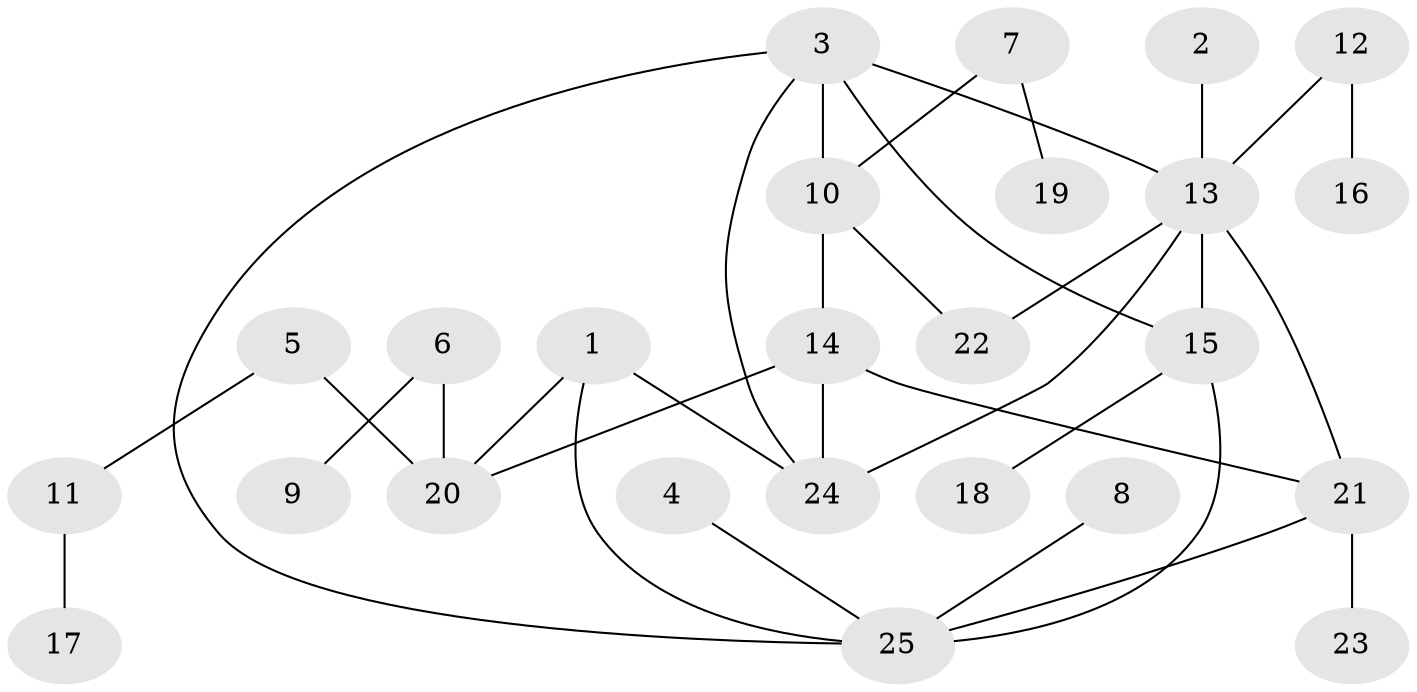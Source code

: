 // original degree distribution, {9: 0.02, 3: 0.08, 6: 0.06, 1: 0.5, 8: 0.02, 7: 0.02, 5: 0.02, 4: 0.08, 2: 0.2}
// Generated by graph-tools (version 1.1) at 2025/02/03/09/25 03:02:47]
// undirected, 25 vertices, 33 edges
graph export_dot {
graph [start="1"]
  node [color=gray90,style=filled];
  1;
  2;
  3;
  4;
  5;
  6;
  7;
  8;
  9;
  10;
  11;
  12;
  13;
  14;
  15;
  16;
  17;
  18;
  19;
  20;
  21;
  22;
  23;
  24;
  25;
  1 -- 20 [weight=1.0];
  1 -- 24 [weight=1.0];
  1 -- 25 [weight=1.0];
  2 -- 13 [weight=1.0];
  3 -- 10 [weight=2.0];
  3 -- 13 [weight=1.0];
  3 -- 15 [weight=1.0];
  3 -- 24 [weight=1.0];
  3 -- 25 [weight=1.0];
  4 -- 25 [weight=1.0];
  5 -- 11 [weight=1.0];
  5 -- 20 [weight=1.0];
  6 -- 9 [weight=1.0];
  6 -- 20 [weight=1.0];
  7 -- 10 [weight=1.0];
  7 -- 19 [weight=1.0];
  8 -- 25 [weight=1.0];
  10 -- 14 [weight=1.0];
  10 -- 22 [weight=1.0];
  11 -- 17 [weight=1.0];
  12 -- 13 [weight=1.0];
  12 -- 16 [weight=1.0];
  13 -- 15 [weight=1.0];
  13 -- 21 [weight=1.0];
  13 -- 22 [weight=1.0];
  13 -- 24 [weight=1.0];
  14 -- 20 [weight=1.0];
  14 -- 21 [weight=1.0];
  14 -- 24 [weight=2.0];
  15 -- 18 [weight=1.0];
  15 -- 25 [weight=1.0];
  21 -- 23 [weight=1.0];
  21 -- 25 [weight=1.0];
}
